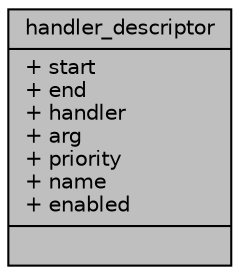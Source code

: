 digraph "handler_descriptor"
{
 // LATEX_PDF_SIZE
  edge [fontname="Helvetica",fontsize="10",labelfontname="Helvetica",labelfontsize="10"];
  node [fontname="Helvetica",fontsize="10",shape=record];
  Node1 [label="{handler_descriptor\n|+ start\l+ end\l+ handler\l+ arg\l+ priority\l+ name\l+ enabled\l|}",height=0.2,width=0.4,color="black", fillcolor="grey75", style="filled", fontcolor="black",tooltip=" "];
}

